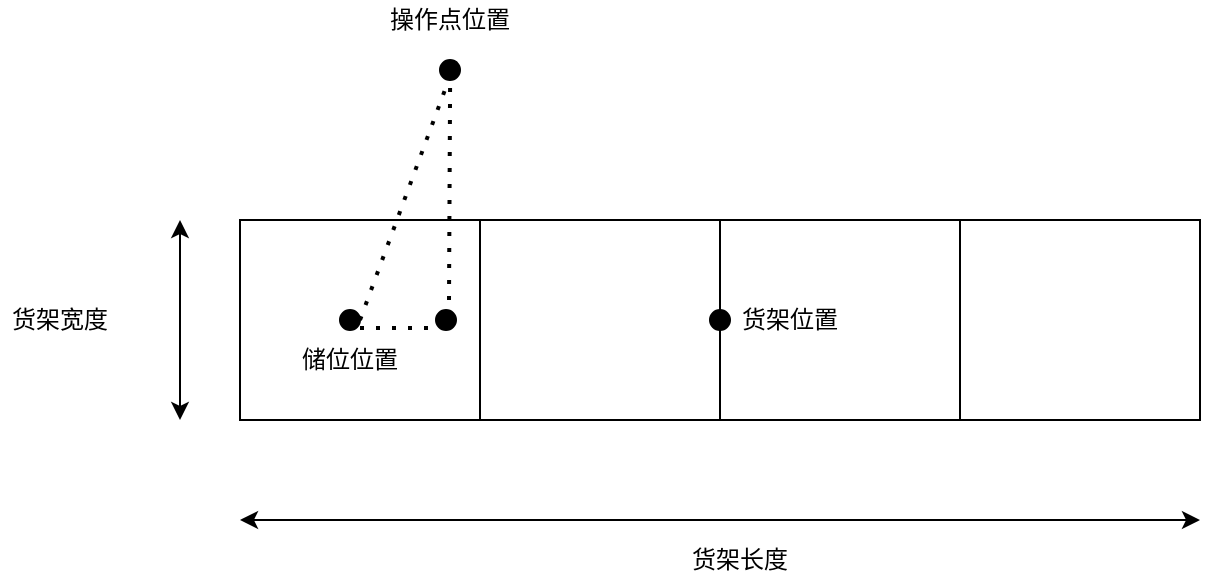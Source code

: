 <mxfile version="13.4.1" type="github">
  <diagram id="zfksT3eoctR7wF4i4gyv" name="Page-1">
    <mxGraphModel dx="1426" dy="722" grid="1" gridSize="10" guides="1" tooltips="1" connect="1" arrows="1" fold="1" page="1" pageScale="1" pageWidth="827" pageHeight="1169" math="0" shadow="0">
      <root>
        <mxCell id="0" />
        <mxCell id="1" parent="0" />
        <mxCell id="G8F1h2zgY8iMUg6pUyBb-1" value="" style="rounded=0;whiteSpace=wrap;html=1;" vertex="1" parent="1">
          <mxGeometry x="200" y="320" width="480" height="100" as="geometry" />
        </mxCell>
        <mxCell id="G8F1h2zgY8iMUg6pUyBb-2" value="" style="endArrow=none;html=1;entryX=0.5;entryY=0;entryDx=0;entryDy=0;exitX=0.5;exitY=1;exitDx=0;exitDy=0;" edge="1" parent="1" source="G8F1h2zgY8iMUg6pUyBb-19" target="G8F1h2zgY8iMUg6pUyBb-1">
          <mxGeometry width="50" height="50" relative="1" as="geometry">
            <mxPoint x="390" y="400" as="sourcePoint" />
            <mxPoint x="440" y="350" as="targetPoint" />
          </mxGeometry>
        </mxCell>
        <mxCell id="G8F1h2zgY8iMUg6pUyBb-4" value="" style="endArrow=none;html=1;entryX=0.25;entryY=0;entryDx=0;entryDy=0;exitX=0.25;exitY=1;exitDx=0;exitDy=0;" edge="1" parent="1" source="G8F1h2zgY8iMUg6pUyBb-1" target="G8F1h2zgY8iMUg6pUyBb-1">
          <mxGeometry width="50" height="50" relative="1" as="geometry">
            <mxPoint x="390" y="400" as="sourcePoint" />
            <mxPoint x="440" y="350" as="targetPoint" />
          </mxGeometry>
        </mxCell>
        <mxCell id="G8F1h2zgY8iMUg6pUyBb-12" value="" style="endArrow=none;html=1;exitX=0.75;exitY=1;exitDx=0;exitDy=0;" edge="1" parent="1" source="G8F1h2zgY8iMUg6pUyBb-1">
          <mxGeometry width="50" height="50" relative="1" as="geometry">
            <mxPoint x="510" y="370" as="sourcePoint" />
            <mxPoint x="560" y="320" as="targetPoint" />
          </mxGeometry>
        </mxCell>
        <mxCell id="G8F1h2zgY8iMUg6pUyBb-13" value="" style="endArrow=classic;startArrow=classic;html=1;" edge="1" parent="1">
          <mxGeometry width="50" height="50" relative="1" as="geometry">
            <mxPoint x="200" y="470" as="sourcePoint" />
            <mxPoint x="680" y="470" as="targetPoint" />
          </mxGeometry>
        </mxCell>
        <mxCell id="G8F1h2zgY8iMUg6pUyBb-14" value="货架长度" style="text;html=1;strokeColor=none;fillColor=none;align=center;verticalAlign=middle;whiteSpace=wrap;rounded=0;" vertex="1" parent="1">
          <mxGeometry x="420" y="480" width="60" height="20" as="geometry" />
        </mxCell>
        <mxCell id="G8F1h2zgY8iMUg6pUyBb-15" value="货架宽度" style="text;html=1;strokeColor=none;fillColor=none;align=center;verticalAlign=middle;whiteSpace=wrap;rounded=0;" vertex="1" parent="1">
          <mxGeometry x="80" y="360" width="60" height="20" as="geometry" />
        </mxCell>
        <mxCell id="G8F1h2zgY8iMUg6pUyBb-16" value="" style="endArrow=classic;startArrow=classic;html=1;" edge="1" parent="1">
          <mxGeometry width="50" height="50" relative="1" as="geometry">
            <mxPoint x="170" y="420" as="sourcePoint" />
            <mxPoint x="170" y="320" as="targetPoint" />
          </mxGeometry>
        </mxCell>
        <mxCell id="G8F1h2zgY8iMUg6pUyBb-18" value="" style="ellipse;whiteSpace=wrap;html=1;aspect=fixed;fillColor=#000000;" vertex="1" parent="1">
          <mxGeometry x="250" y="365" width="10" height="10" as="geometry" />
        </mxCell>
        <mxCell id="G8F1h2zgY8iMUg6pUyBb-19" value="" style="ellipse;whiteSpace=wrap;html=1;aspect=fixed;fillColor=#000000;" vertex="1" parent="1">
          <mxGeometry x="435" y="365" width="10" height="10" as="geometry" />
        </mxCell>
        <mxCell id="G8F1h2zgY8iMUg6pUyBb-20" value="" style="endArrow=none;html=1;entryX=0.5;entryY=0;entryDx=0;entryDy=0;exitX=0.5;exitY=1;exitDx=0;exitDy=0;" edge="1" parent="1" source="G8F1h2zgY8iMUg6pUyBb-1" target="G8F1h2zgY8iMUg6pUyBb-19">
          <mxGeometry width="50" height="50" relative="1" as="geometry">
            <mxPoint x="440" y="420" as="sourcePoint" />
            <mxPoint x="440" y="320" as="targetPoint" />
          </mxGeometry>
        </mxCell>
        <mxCell id="G8F1h2zgY8iMUg6pUyBb-21" value="" style="ellipse;whiteSpace=wrap;html=1;aspect=fixed;fillColor=#000000;" vertex="1" parent="1">
          <mxGeometry x="300" y="240" width="10" height="10" as="geometry" />
        </mxCell>
        <mxCell id="G8F1h2zgY8iMUg6pUyBb-23" value="货架位置" style="text;html=1;strokeColor=none;fillColor=none;align=center;verticalAlign=middle;whiteSpace=wrap;rounded=0;" vertex="1" parent="1">
          <mxGeometry x="445" y="360" width="60" height="20" as="geometry" />
        </mxCell>
        <mxCell id="G8F1h2zgY8iMUg6pUyBb-24" value="储位位置" style="text;html=1;strokeColor=none;fillColor=none;align=center;verticalAlign=middle;whiteSpace=wrap;rounded=0;" vertex="1" parent="1">
          <mxGeometry x="225" y="380" width="60" height="20" as="geometry" />
        </mxCell>
        <mxCell id="G8F1h2zgY8iMUg6pUyBb-25" value="操作点位置" style="text;html=1;strokeColor=none;fillColor=none;align=center;verticalAlign=middle;whiteSpace=wrap;rounded=0;" vertex="1" parent="1">
          <mxGeometry x="270" y="210" width="70" height="20" as="geometry" />
        </mxCell>
        <mxCell id="G8F1h2zgY8iMUg6pUyBb-28" value="" style="ellipse;whiteSpace=wrap;html=1;aspect=fixed;fillColor=#000000;" vertex="1" parent="1">
          <mxGeometry x="298" y="365" width="10" height="10" as="geometry" />
        </mxCell>
        <mxCell id="G8F1h2zgY8iMUg6pUyBb-33" value="" style="endArrow=none;dashed=1;html=1;dashPattern=1 3;strokeWidth=2;exitX=0;exitY=0;exitDx=0;exitDy=0;" edge="1" parent="1">
          <mxGeometry width="50" height="50" relative="1" as="geometry">
            <mxPoint x="304.504" y="360.004" as="sourcePoint" />
            <mxPoint x="305.04" y="253.54" as="targetPoint" />
          </mxGeometry>
        </mxCell>
        <mxCell id="G8F1h2zgY8iMUg6pUyBb-34" value="" style="endArrow=none;dashed=1;html=1;dashPattern=1 3;strokeWidth=2;" edge="1" parent="1">
          <mxGeometry width="50" height="50" relative="1" as="geometry">
            <mxPoint x="260" y="374" as="sourcePoint" />
            <mxPoint x="300" y="374" as="targetPoint" />
          </mxGeometry>
        </mxCell>
        <mxCell id="G8F1h2zgY8iMUg6pUyBb-35" value="" style="endArrow=none;dashed=1;html=1;dashPattern=1 3;strokeWidth=2;" edge="1" parent="1">
          <mxGeometry width="50" height="50" relative="1" as="geometry">
            <mxPoint x="260" y="370" as="sourcePoint" />
            <mxPoint x="308" y="240" as="targetPoint" />
          </mxGeometry>
        </mxCell>
      </root>
    </mxGraphModel>
  </diagram>
</mxfile>
